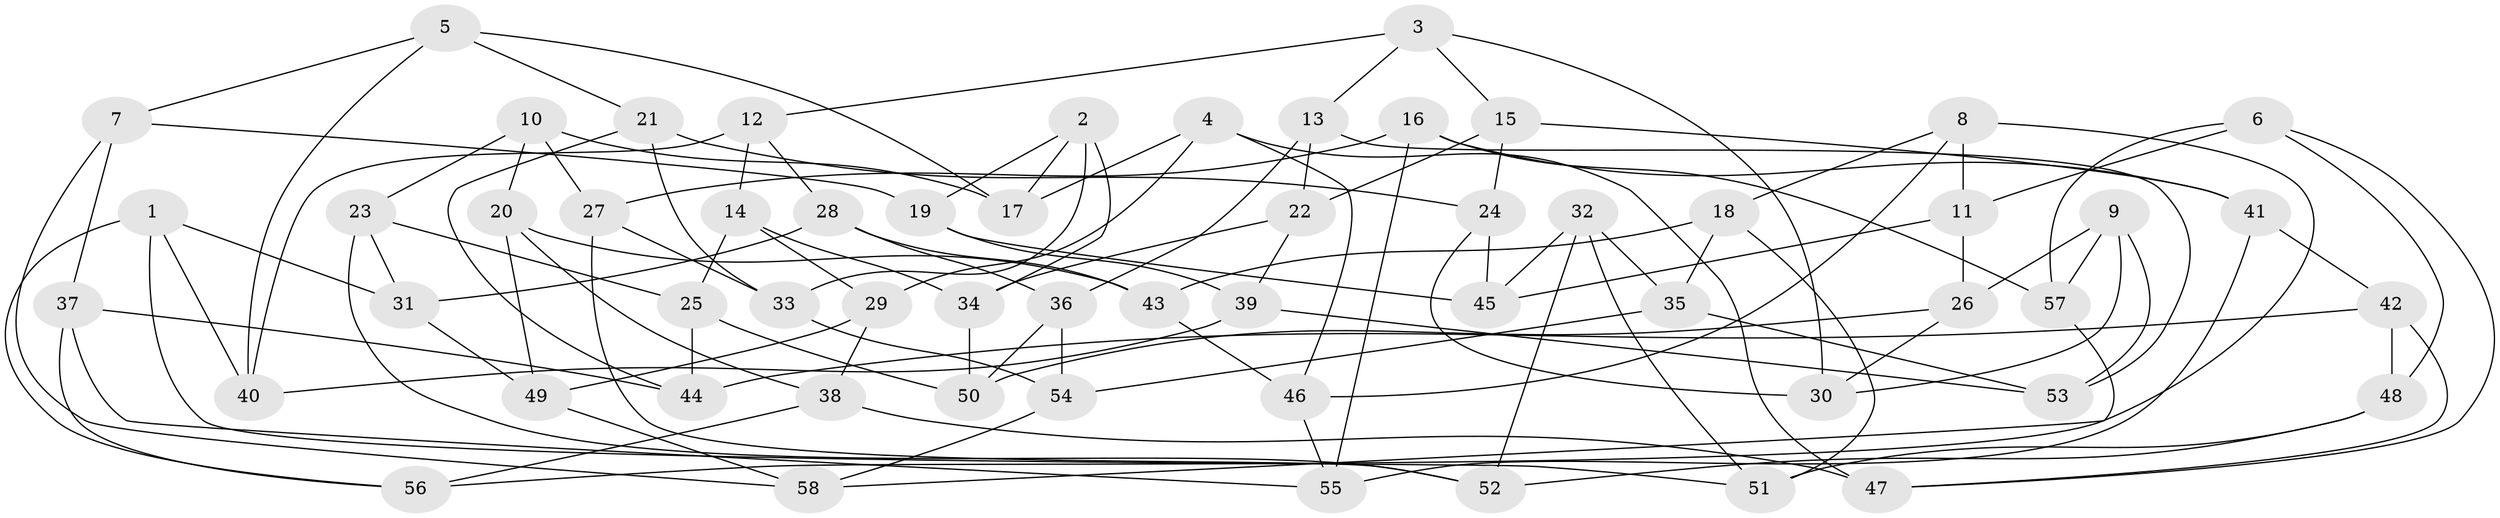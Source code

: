 // coarse degree distribution, {4: 0.625, 12: 0.025, 6: 0.2, 5: 0.125, 3: 0.025}
// Generated by graph-tools (version 1.1) at 2025/20/03/04/25 18:20:56]
// undirected, 58 vertices, 116 edges
graph export_dot {
graph [start="1"]
  node [color=gray90,style=filled];
  1;
  2;
  3;
  4;
  5;
  6;
  7;
  8;
  9;
  10;
  11;
  12;
  13;
  14;
  15;
  16;
  17;
  18;
  19;
  20;
  21;
  22;
  23;
  24;
  25;
  26;
  27;
  28;
  29;
  30;
  31;
  32;
  33;
  34;
  35;
  36;
  37;
  38;
  39;
  40;
  41;
  42;
  43;
  44;
  45;
  46;
  47;
  48;
  49;
  50;
  51;
  52;
  53;
  54;
  55;
  56;
  57;
  58;
  1 -- 51;
  1 -- 56;
  1 -- 40;
  1 -- 31;
  2 -- 19;
  2 -- 17;
  2 -- 34;
  2 -- 33;
  3 -- 30;
  3 -- 13;
  3 -- 15;
  3 -- 12;
  4 -- 47;
  4 -- 46;
  4 -- 17;
  4 -- 29;
  5 -- 40;
  5 -- 21;
  5 -- 7;
  5 -- 17;
  6 -- 57;
  6 -- 47;
  6 -- 11;
  6 -- 48;
  7 -- 19;
  7 -- 37;
  7 -- 58;
  8 -- 18;
  8 -- 46;
  8 -- 56;
  8 -- 11;
  9 -- 57;
  9 -- 53;
  9 -- 26;
  9 -- 30;
  10 -- 27;
  10 -- 17;
  10 -- 23;
  10 -- 20;
  11 -- 26;
  11 -- 45;
  12 -- 14;
  12 -- 28;
  12 -- 40;
  13 -- 53;
  13 -- 22;
  13 -- 36;
  14 -- 34;
  14 -- 25;
  14 -- 29;
  15 -- 41;
  15 -- 24;
  15 -- 22;
  16 -- 57;
  16 -- 55;
  16 -- 27;
  16 -- 41;
  18 -- 51;
  18 -- 43;
  18 -- 35;
  19 -- 39;
  19 -- 45;
  20 -- 38;
  20 -- 49;
  20 -- 43;
  21 -- 44;
  21 -- 24;
  21 -- 33;
  22 -- 34;
  22 -- 39;
  23 -- 52;
  23 -- 31;
  23 -- 25;
  24 -- 30;
  24 -- 45;
  25 -- 44;
  25 -- 50;
  26 -- 50;
  26 -- 30;
  27 -- 52;
  27 -- 33;
  28 -- 31;
  28 -- 43;
  28 -- 36;
  29 -- 38;
  29 -- 49;
  31 -- 49;
  32 -- 35;
  32 -- 52;
  32 -- 51;
  32 -- 45;
  33 -- 54;
  34 -- 50;
  35 -- 53;
  35 -- 54;
  36 -- 54;
  36 -- 50;
  37 -- 56;
  37 -- 55;
  37 -- 44;
  38 -- 47;
  38 -- 56;
  39 -- 40;
  39 -- 53;
  41 -- 42;
  41 -- 55;
  42 -- 44;
  42 -- 48;
  42 -- 47;
  43 -- 46;
  46 -- 55;
  48 -- 52;
  48 -- 51;
  49 -- 58;
  54 -- 58;
  57 -- 58;
}
